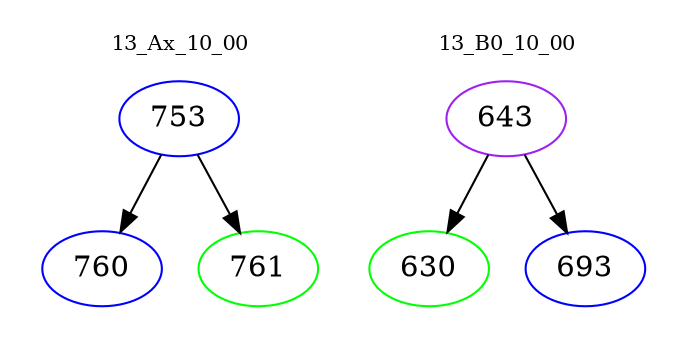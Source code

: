 digraph{
subgraph cluster_0 {
color = white
label = "13_Ax_10_00";
fontsize=10;
T0_753 [label="753", color="blue"]
T0_753 -> T0_760 [color="black"]
T0_760 [label="760", color="blue"]
T0_753 -> T0_761 [color="black"]
T0_761 [label="761", color="green"]
}
subgraph cluster_1 {
color = white
label = "13_B0_10_00";
fontsize=10;
T1_643 [label="643", color="purple"]
T1_643 -> T1_630 [color="black"]
T1_630 [label="630", color="green"]
T1_643 -> T1_693 [color="black"]
T1_693 [label="693", color="blue"]
}
}
